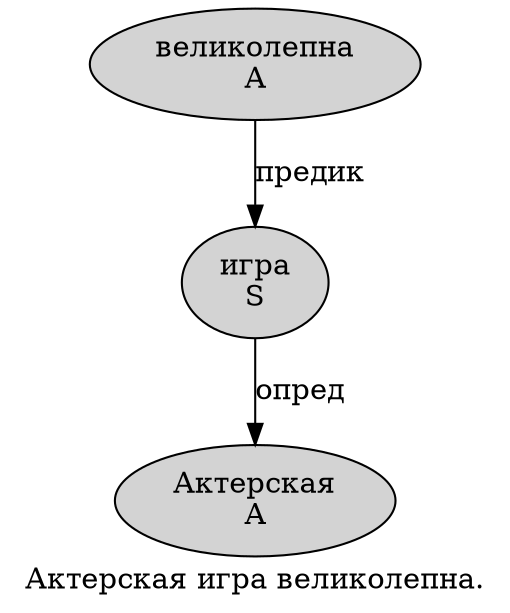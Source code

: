 digraph SENTENCE_28 {
	graph [label="Актерская игра великолепна."]
	node [style=filled]
		0 [label="Актерская
A" color="" fillcolor=lightgray penwidth=1 shape=ellipse]
		1 [label="игра
S" color="" fillcolor=lightgray penwidth=1 shape=ellipse]
		2 [label="великолепна
A" color="" fillcolor=lightgray penwidth=1 shape=ellipse]
			1 -> 0 [label="опред"]
			2 -> 1 [label="предик"]
}